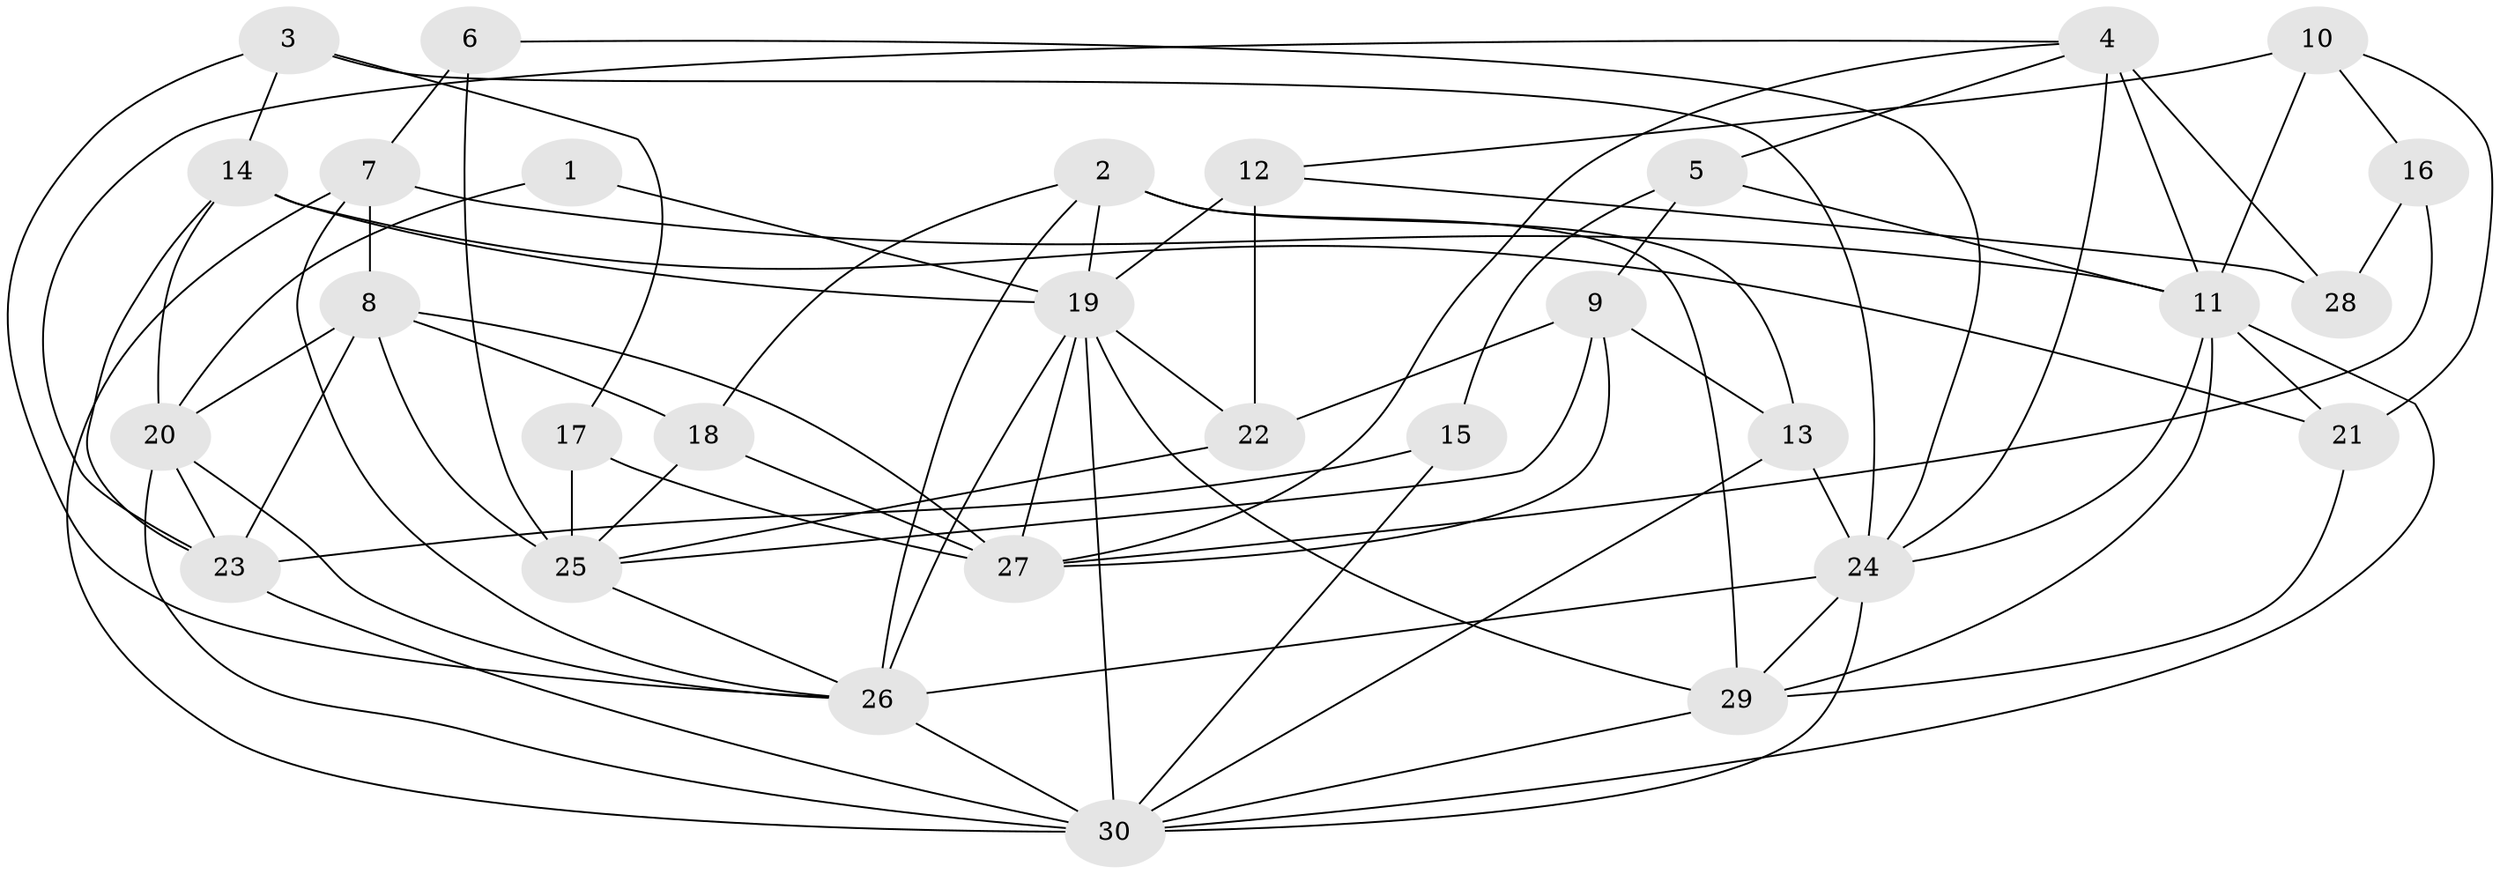 // original degree distribution, {6: 0.13333333333333333, 5: 0.18666666666666668, 2: 0.13333333333333333, 3: 0.22666666666666666, 4: 0.30666666666666664, 7: 0.013333333333333334}
// Generated by graph-tools (version 1.1) at 2025/37/03/04/25 23:37:00]
// undirected, 30 vertices, 78 edges
graph export_dot {
  node [color=gray90,style=filled];
  1;
  2;
  3;
  4;
  5;
  6;
  7;
  8;
  9;
  10;
  11;
  12;
  13;
  14;
  15;
  16;
  17;
  18;
  19;
  20;
  21;
  22;
  23;
  24;
  25;
  26;
  27;
  28;
  29;
  30;
  1 -- 19 [weight=1.0];
  1 -- 20 [weight=1.0];
  2 -- 13 [weight=1.0];
  2 -- 18 [weight=1.0];
  2 -- 19 [weight=1.0];
  2 -- 26 [weight=1.0];
  2 -- 29 [weight=2.0];
  3 -- 14 [weight=1.0];
  3 -- 17 [weight=1.0];
  3 -- 24 [weight=1.0];
  3 -- 26 [weight=1.0];
  4 -- 5 [weight=1.0];
  4 -- 11 [weight=1.0];
  4 -- 23 [weight=1.0];
  4 -- 24 [weight=2.0];
  4 -- 27 [weight=1.0];
  4 -- 28 [weight=2.0];
  5 -- 9 [weight=1.0];
  5 -- 11 [weight=1.0];
  5 -- 15 [weight=1.0];
  6 -- 7 [weight=1.0];
  6 -- 24 [weight=1.0];
  6 -- 25 [weight=2.0];
  7 -- 8 [weight=2.0];
  7 -- 11 [weight=2.0];
  7 -- 26 [weight=1.0];
  7 -- 30 [weight=3.0];
  8 -- 18 [weight=1.0];
  8 -- 20 [weight=1.0];
  8 -- 23 [weight=1.0];
  8 -- 25 [weight=2.0];
  8 -- 27 [weight=1.0];
  9 -- 13 [weight=1.0];
  9 -- 22 [weight=1.0];
  9 -- 25 [weight=1.0];
  9 -- 27 [weight=1.0];
  10 -- 11 [weight=2.0];
  10 -- 12 [weight=1.0];
  10 -- 16 [weight=1.0];
  10 -- 21 [weight=1.0];
  11 -- 21 [weight=1.0];
  11 -- 24 [weight=2.0];
  11 -- 29 [weight=3.0];
  11 -- 30 [weight=1.0];
  12 -- 19 [weight=1.0];
  12 -- 22 [weight=1.0];
  12 -- 28 [weight=1.0];
  13 -- 24 [weight=1.0];
  13 -- 30 [weight=1.0];
  14 -- 19 [weight=1.0];
  14 -- 20 [weight=1.0];
  14 -- 21 [weight=1.0];
  14 -- 23 [weight=1.0];
  15 -- 23 [weight=2.0];
  15 -- 30 [weight=1.0];
  16 -- 27 [weight=1.0];
  16 -- 28 [weight=1.0];
  17 -- 25 [weight=1.0];
  17 -- 27 [weight=1.0];
  18 -- 25 [weight=1.0];
  18 -- 27 [weight=2.0];
  19 -- 22 [weight=1.0];
  19 -- 26 [weight=1.0];
  19 -- 27 [weight=1.0];
  19 -- 29 [weight=1.0];
  19 -- 30 [weight=1.0];
  20 -- 23 [weight=1.0];
  20 -- 26 [weight=1.0];
  20 -- 30 [weight=2.0];
  21 -- 29 [weight=2.0];
  22 -- 25 [weight=1.0];
  23 -- 30 [weight=1.0];
  24 -- 26 [weight=2.0];
  24 -- 29 [weight=1.0];
  24 -- 30 [weight=2.0];
  25 -- 26 [weight=1.0];
  26 -- 30 [weight=2.0];
  29 -- 30 [weight=3.0];
}
